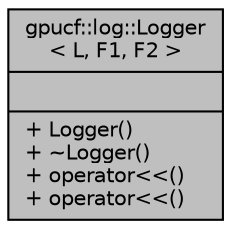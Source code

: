 digraph "gpucf::log::Logger&lt; L, F1, F2 &gt;"
{
 // INTERACTIVE_SVG=YES
  bgcolor="transparent";
  edge [fontname="Helvetica",fontsize="10",labelfontname="Helvetica",labelfontsize="10"];
  node [fontname="Helvetica",fontsize="10",shape=record];
  Node1 [label="{gpucf::log::Logger\l\< L, F1, F2 \>\n||+ Logger()\l+ ~Logger()\l+ operator\<\<()\l+ operator\<\<()\l}",height=0.2,width=0.4,color="black", fillcolor="grey75", style="filled", fontcolor="black"];
}
